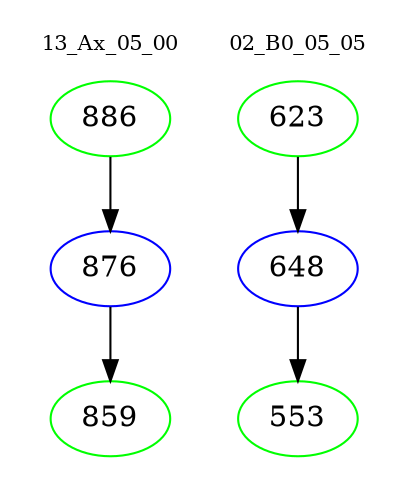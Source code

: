 digraph{
subgraph cluster_0 {
color = white
label = "13_Ax_05_00";
fontsize=10;
T0_886 [label="886", color="green"]
T0_886 -> T0_876 [color="black"]
T0_876 [label="876", color="blue"]
T0_876 -> T0_859 [color="black"]
T0_859 [label="859", color="green"]
}
subgraph cluster_1 {
color = white
label = "02_B0_05_05";
fontsize=10;
T1_623 [label="623", color="green"]
T1_623 -> T1_648 [color="black"]
T1_648 [label="648", color="blue"]
T1_648 -> T1_553 [color="black"]
T1_553 [label="553", color="green"]
}
}
